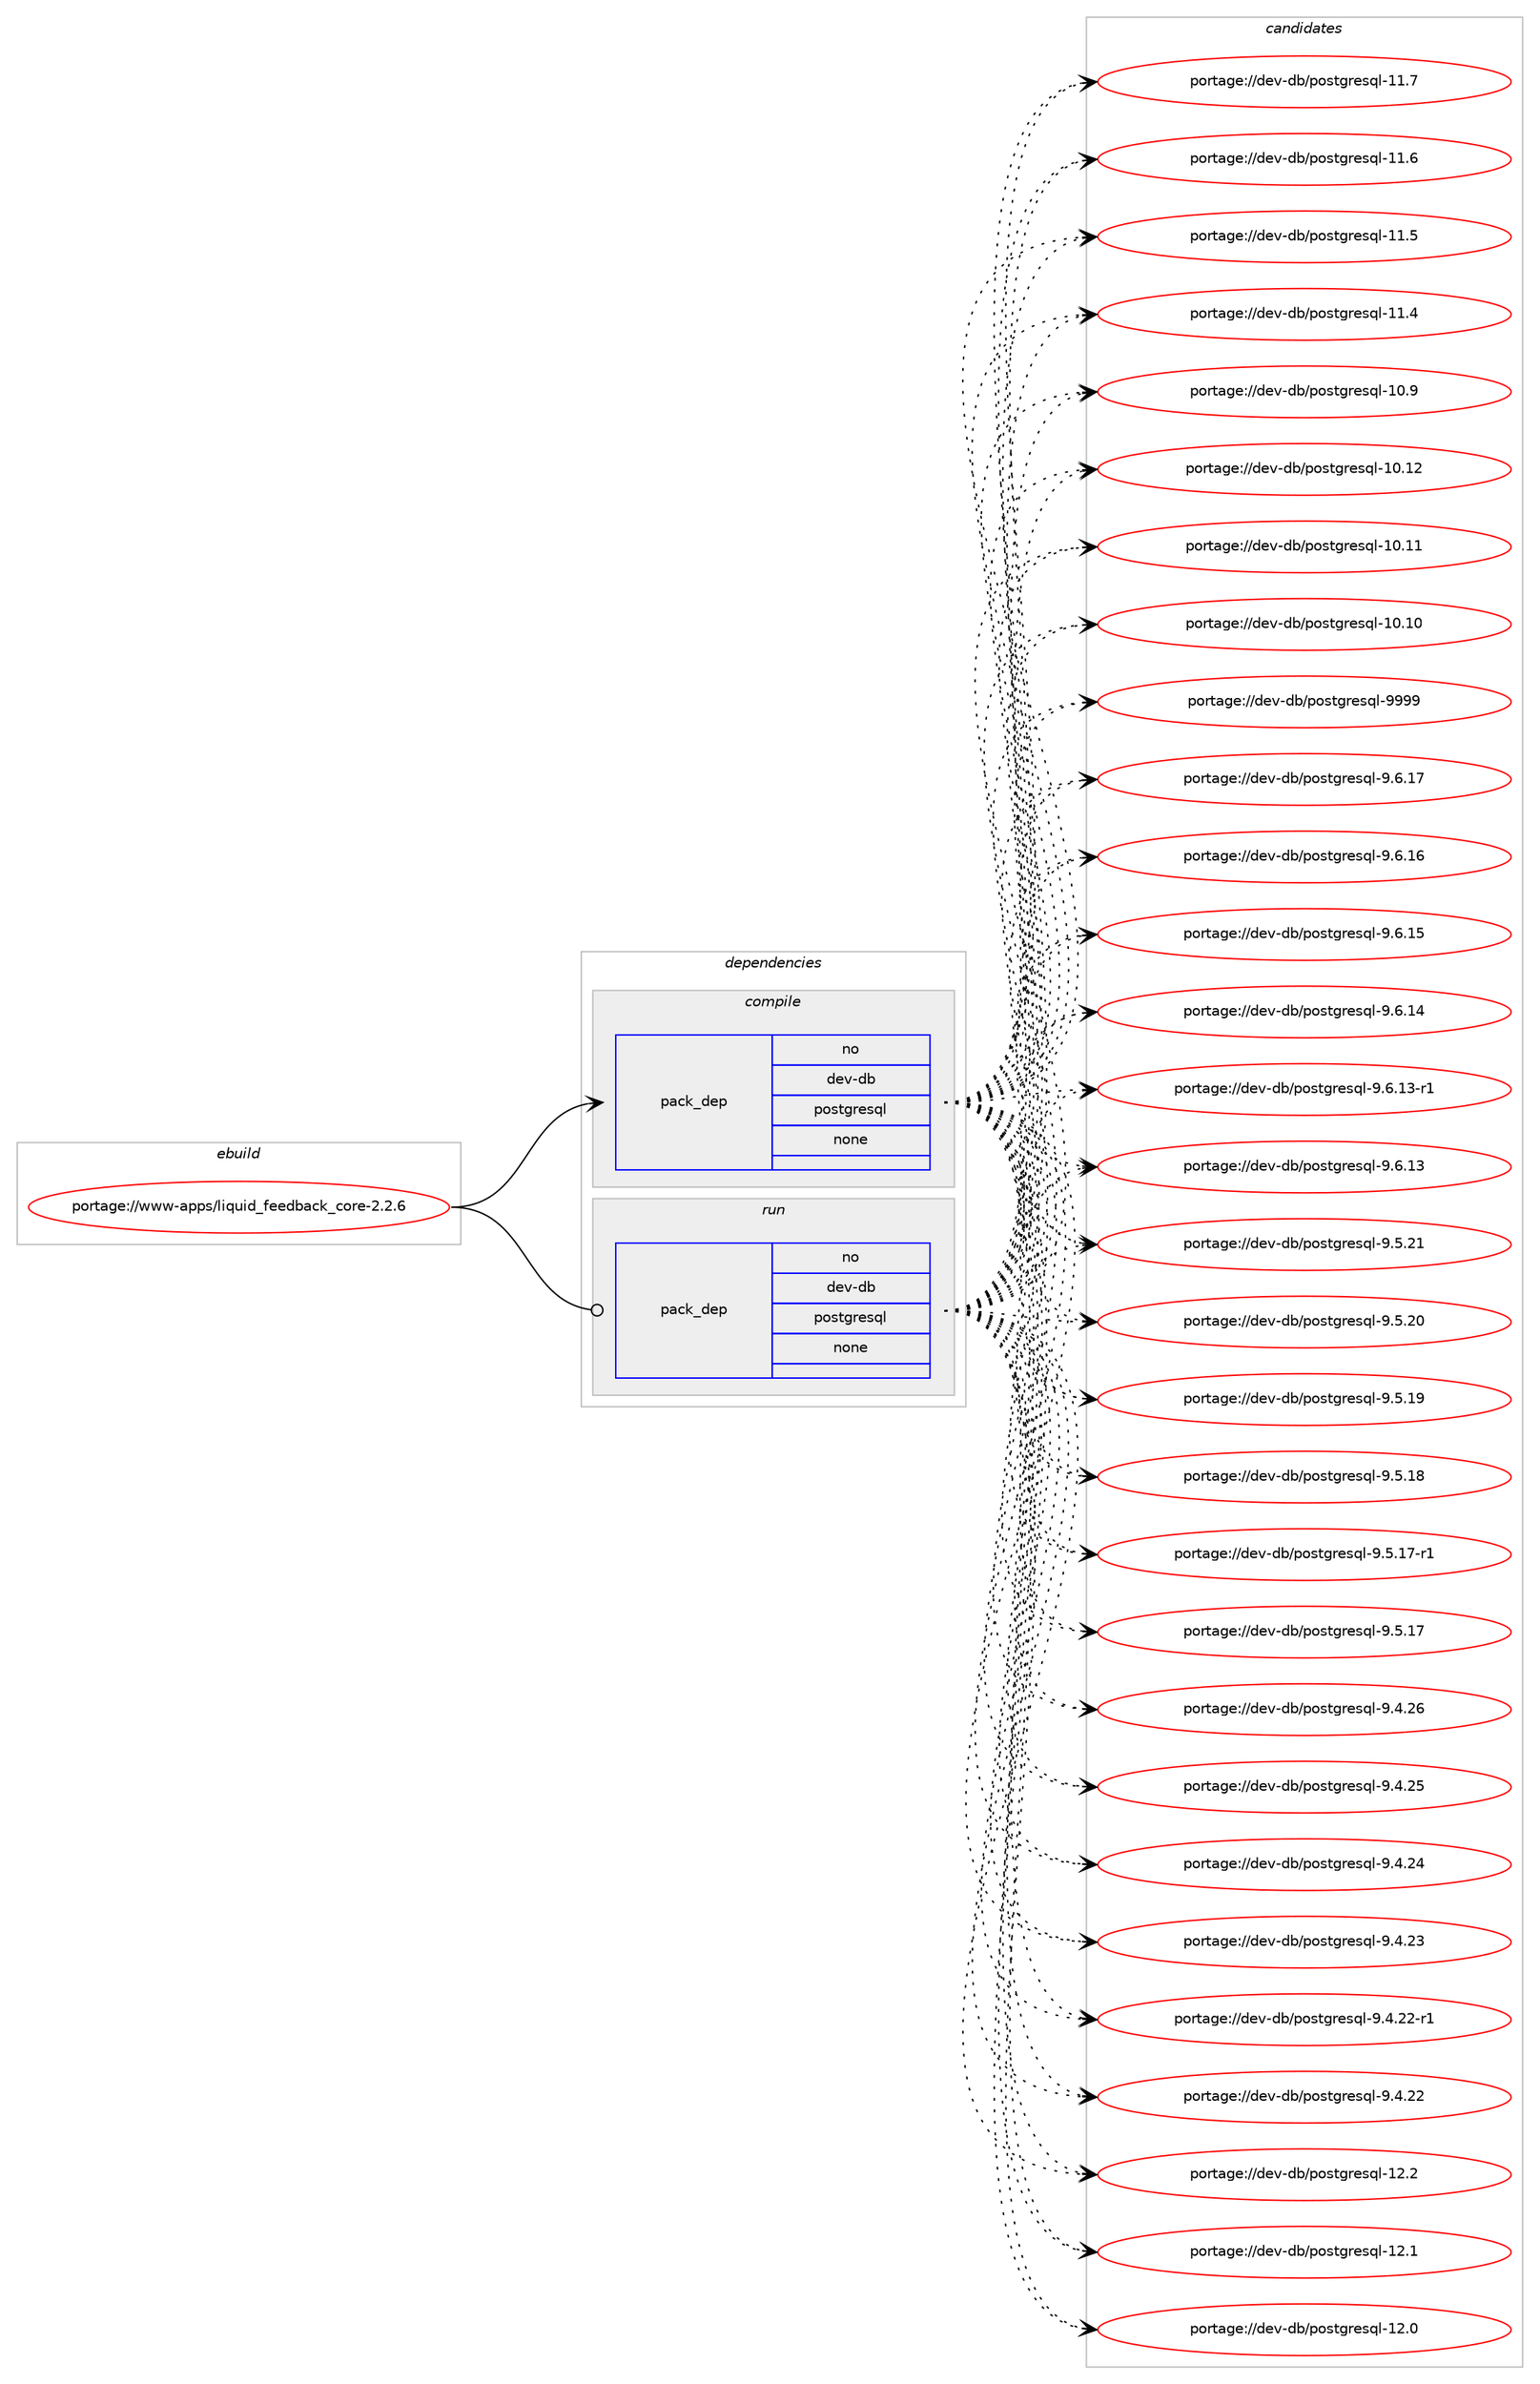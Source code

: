 digraph prolog {

# *************
# Graph options
# *************

newrank=true;
concentrate=true;
compound=true;
graph [rankdir=LR,fontname=Helvetica,fontsize=10,ranksep=1.5];#, ranksep=2.5, nodesep=0.2];
edge  [arrowhead=vee];
node  [fontname=Helvetica,fontsize=10];

# **********
# The ebuild
# **********

subgraph cluster_leftcol {
color=gray;
rank=same;
label=<<i>ebuild</i>>;
id [label="portage://www-apps/liquid_feedback_core-2.2.6", color=red, width=4, href="../www-apps/liquid_feedback_core-2.2.6.svg"];
}

# ****************
# The dependencies
# ****************

subgraph cluster_midcol {
color=gray;
label=<<i>dependencies</i>>;
subgraph cluster_compile {
fillcolor="#eeeeee";
style=filled;
label=<<i>compile</i>>;
subgraph pack17843 {
dependency21685 [label=<<TABLE BORDER="0" CELLBORDER="1" CELLSPACING="0" CELLPADDING="4" WIDTH="220"><TR><TD ROWSPAN="6" CELLPADDING="30">pack_dep</TD></TR><TR><TD WIDTH="110">no</TD></TR><TR><TD>dev-db</TD></TR><TR><TD>postgresql</TD></TR><TR><TD>none</TD></TR><TR><TD></TD></TR></TABLE>>, shape=none, color=blue];
}
id:e -> dependency21685:w [weight=20,style="solid",arrowhead="vee"];
}
subgraph cluster_compileandrun {
fillcolor="#eeeeee";
style=filled;
label=<<i>compile and run</i>>;
}
subgraph cluster_run {
fillcolor="#eeeeee";
style=filled;
label=<<i>run</i>>;
subgraph pack17844 {
dependency21686 [label=<<TABLE BORDER="0" CELLBORDER="1" CELLSPACING="0" CELLPADDING="4" WIDTH="220"><TR><TD ROWSPAN="6" CELLPADDING="30">pack_dep</TD></TR><TR><TD WIDTH="110">no</TD></TR><TR><TD>dev-db</TD></TR><TR><TD>postgresql</TD></TR><TR><TD>none</TD></TR><TR><TD></TD></TR></TABLE>>, shape=none, color=blue];
}
id:e -> dependency21686:w [weight=20,style="solid",arrowhead="odot"];
}
}

# **************
# The candidates
# **************

subgraph cluster_choices {
rank=same;
color=gray;
label=<<i>candidates</i>>;

subgraph choice17843 {
color=black;
nodesep=1;
choice1001011184510098471121111151161031141011151131084557575757 [label="portage://dev-db/postgresql-9999", color=red, width=4,href="../dev-db/postgresql-9999.svg"];
choice10010111845100984711211111511610311410111511310845574654464955 [label="portage://dev-db/postgresql-9.6.17", color=red, width=4,href="../dev-db/postgresql-9.6.17.svg"];
choice10010111845100984711211111511610311410111511310845574654464954 [label="portage://dev-db/postgresql-9.6.16", color=red, width=4,href="../dev-db/postgresql-9.6.16.svg"];
choice10010111845100984711211111511610311410111511310845574654464953 [label="portage://dev-db/postgresql-9.6.15", color=red, width=4,href="../dev-db/postgresql-9.6.15.svg"];
choice10010111845100984711211111511610311410111511310845574654464952 [label="portage://dev-db/postgresql-9.6.14", color=red, width=4,href="../dev-db/postgresql-9.6.14.svg"];
choice100101118451009847112111115116103114101115113108455746544649514511449 [label="portage://dev-db/postgresql-9.6.13-r1", color=red, width=4,href="../dev-db/postgresql-9.6.13-r1.svg"];
choice10010111845100984711211111511610311410111511310845574654464951 [label="portage://dev-db/postgresql-9.6.13", color=red, width=4,href="../dev-db/postgresql-9.6.13.svg"];
choice10010111845100984711211111511610311410111511310845574653465049 [label="portage://dev-db/postgresql-9.5.21", color=red, width=4,href="../dev-db/postgresql-9.5.21.svg"];
choice10010111845100984711211111511610311410111511310845574653465048 [label="portage://dev-db/postgresql-9.5.20", color=red, width=4,href="../dev-db/postgresql-9.5.20.svg"];
choice10010111845100984711211111511610311410111511310845574653464957 [label="portage://dev-db/postgresql-9.5.19", color=red, width=4,href="../dev-db/postgresql-9.5.19.svg"];
choice10010111845100984711211111511610311410111511310845574653464956 [label="portage://dev-db/postgresql-9.5.18", color=red, width=4,href="../dev-db/postgresql-9.5.18.svg"];
choice100101118451009847112111115116103114101115113108455746534649554511449 [label="portage://dev-db/postgresql-9.5.17-r1", color=red, width=4,href="../dev-db/postgresql-9.5.17-r1.svg"];
choice10010111845100984711211111511610311410111511310845574653464955 [label="portage://dev-db/postgresql-9.5.17", color=red, width=4,href="../dev-db/postgresql-9.5.17.svg"];
choice10010111845100984711211111511610311410111511310845574652465054 [label="portage://dev-db/postgresql-9.4.26", color=red, width=4,href="../dev-db/postgresql-9.4.26.svg"];
choice10010111845100984711211111511610311410111511310845574652465053 [label="portage://dev-db/postgresql-9.4.25", color=red, width=4,href="../dev-db/postgresql-9.4.25.svg"];
choice10010111845100984711211111511610311410111511310845574652465052 [label="portage://dev-db/postgresql-9.4.24", color=red, width=4,href="../dev-db/postgresql-9.4.24.svg"];
choice10010111845100984711211111511610311410111511310845574652465051 [label="portage://dev-db/postgresql-9.4.23", color=red, width=4,href="../dev-db/postgresql-9.4.23.svg"];
choice100101118451009847112111115116103114101115113108455746524650504511449 [label="portage://dev-db/postgresql-9.4.22-r1", color=red, width=4,href="../dev-db/postgresql-9.4.22-r1.svg"];
choice10010111845100984711211111511610311410111511310845574652465050 [label="portage://dev-db/postgresql-9.4.22", color=red, width=4,href="../dev-db/postgresql-9.4.22.svg"];
choice1001011184510098471121111151161031141011151131084549504650 [label="portage://dev-db/postgresql-12.2", color=red, width=4,href="../dev-db/postgresql-12.2.svg"];
choice1001011184510098471121111151161031141011151131084549504649 [label="portage://dev-db/postgresql-12.1", color=red, width=4,href="../dev-db/postgresql-12.1.svg"];
choice1001011184510098471121111151161031141011151131084549504648 [label="portage://dev-db/postgresql-12.0", color=red, width=4,href="../dev-db/postgresql-12.0.svg"];
choice1001011184510098471121111151161031141011151131084549494655 [label="portage://dev-db/postgresql-11.7", color=red, width=4,href="../dev-db/postgresql-11.7.svg"];
choice1001011184510098471121111151161031141011151131084549494654 [label="portage://dev-db/postgresql-11.6", color=red, width=4,href="../dev-db/postgresql-11.6.svg"];
choice1001011184510098471121111151161031141011151131084549494653 [label="portage://dev-db/postgresql-11.5", color=red, width=4,href="../dev-db/postgresql-11.5.svg"];
choice1001011184510098471121111151161031141011151131084549494652 [label="portage://dev-db/postgresql-11.4", color=red, width=4,href="../dev-db/postgresql-11.4.svg"];
choice1001011184510098471121111151161031141011151131084549484657 [label="portage://dev-db/postgresql-10.9", color=red, width=4,href="../dev-db/postgresql-10.9.svg"];
choice100101118451009847112111115116103114101115113108454948464950 [label="portage://dev-db/postgresql-10.12", color=red, width=4,href="../dev-db/postgresql-10.12.svg"];
choice100101118451009847112111115116103114101115113108454948464949 [label="portage://dev-db/postgresql-10.11", color=red, width=4,href="../dev-db/postgresql-10.11.svg"];
choice100101118451009847112111115116103114101115113108454948464948 [label="portage://dev-db/postgresql-10.10", color=red, width=4,href="../dev-db/postgresql-10.10.svg"];
dependency21685:e -> choice1001011184510098471121111151161031141011151131084557575757:w [style=dotted,weight="100"];
dependency21685:e -> choice10010111845100984711211111511610311410111511310845574654464955:w [style=dotted,weight="100"];
dependency21685:e -> choice10010111845100984711211111511610311410111511310845574654464954:w [style=dotted,weight="100"];
dependency21685:e -> choice10010111845100984711211111511610311410111511310845574654464953:w [style=dotted,weight="100"];
dependency21685:e -> choice10010111845100984711211111511610311410111511310845574654464952:w [style=dotted,weight="100"];
dependency21685:e -> choice100101118451009847112111115116103114101115113108455746544649514511449:w [style=dotted,weight="100"];
dependency21685:e -> choice10010111845100984711211111511610311410111511310845574654464951:w [style=dotted,weight="100"];
dependency21685:e -> choice10010111845100984711211111511610311410111511310845574653465049:w [style=dotted,weight="100"];
dependency21685:e -> choice10010111845100984711211111511610311410111511310845574653465048:w [style=dotted,weight="100"];
dependency21685:e -> choice10010111845100984711211111511610311410111511310845574653464957:w [style=dotted,weight="100"];
dependency21685:e -> choice10010111845100984711211111511610311410111511310845574653464956:w [style=dotted,weight="100"];
dependency21685:e -> choice100101118451009847112111115116103114101115113108455746534649554511449:w [style=dotted,weight="100"];
dependency21685:e -> choice10010111845100984711211111511610311410111511310845574653464955:w [style=dotted,weight="100"];
dependency21685:e -> choice10010111845100984711211111511610311410111511310845574652465054:w [style=dotted,weight="100"];
dependency21685:e -> choice10010111845100984711211111511610311410111511310845574652465053:w [style=dotted,weight="100"];
dependency21685:e -> choice10010111845100984711211111511610311410111511310845574652465052:w [style=dotted,weight="100"];
dependency21685:e -> choice10010111845100984711211111511610311410111511310845574652465051:w [style=dotted,weight="100"];
dependency21685:e -> choice100101118451009847112111115116103114101115113108455746524650504511449:w [style=dotted,weight="100"];
dependency21685:e -> choice10010111845100984711211111511610311410111511310845574652465050:w [style=dotted,weight="100"];
dependency21685:e -> choice1001011184510098471121111151161031141011151131084549504650:w [style=dotted,weight="100"];
dependency21685:e -> choice1001011184510098471121111151161031141011151131084549504649:w [style=dotted,weight="100"];
dependency21685:e -> choice1001011184510098471121111151161031141011151131084549504648:w [style=dotted,weight="100"];
dependency21685:e -> choice1001011184510098471121111151161031141011151131084549494655:w [style=dotted,weight="100"];
dependency21685:e -> choice1001011184510098471121111151161031141011151131084549494654:w [style=dotted,weight="100"];
dependency21685:e -> choice1001011184510098471121111151161031141011151131084549494653:w [style=dotted,weight="100"];
dependency21685:e -> choice1001011184510098471121111151161031141011151131084549494652:w [style=dotted,weight="100"];
dependency21685:e -> choice1001011184510098471121111151161031141011151131084549484657:w [style=dotted,weight="100"];
dependency21685:e -> choice100101118451009847112111115116103114101115113108454948464950:w [style=dotted,weight="100"];
dependency21685:e -> choice100101118451009847112111115116103114101115113108454948464949:w [style=dotted,weight="100"];
dependency21685:e -> choice100101118451009847112111115116103114101115113108454948464948:w [style=dotted,weight="100"];
}
subgraph choice17844 {
color=black;
nodesep=1;
choice1001011184510098471121111151161031141011151131084557575757 [label="portage://dev-db/postgresql-9999", color=red, width=4,href="../dev-db/postgresql-9999.svg"];
choice10010111845100984711211111511610311410111511310845574654464955 [label="portage://dev-db/postgresql-9.6.17", color=red, width=4,href="../dev-db/postgresql-9.6.17.svg"];
choice10010111845100984711211111511610311410111511310845574654464954 [label="portage://dev-db/postgresql-9.6.16", color=red, width=4,href="../dev-db/postgresql-9.6.16.svg"];
choice10010111845100984711211111511610311410111511310845574654464953 [label="portage://dev-db/postgresql-9.6.15", color=red, width=4,href="../dev-db/postgresql-9.6.15.svg"];
choice10010111845100984711211111511610311410111511310845574654464952 [label="portage://dev-db/postgresql-9.6.14", color=red, width=4,href="../dev-db/postgresql-9.6.14.svg"];
choice100101118451009847112111115116103114101115113108455746544649514511449 [label="portage://dev-db/postgresql-9.6.13-r1", color=red, width=4,href="../dev-db/postgresql-9.6.13-r1.svg"];
choice10010111845100984711211111511610311410111511310845574654464951 [label="portage://dev-db/postgresql-9.6.13", color=red, width=4,href="../dev-db/postgresql-9.6.13.svg"];
choice10010111845100984711211111511610311410111511310845574653465049 [label="portage://dev-db/postgresql-9.5.21", color=red, width=4,href="../dev-db/postgresql-9.5.21.svg"];
choice10010111845100984711211111511610311410111511310845574653465048 [label="portage://dev-db/postgresql-9.5.20", color=red, width=4,href="../dev-db/postgresql-9.5.20.svg"];
choice10010111845100984711211111511610311410111511310845574653464957 [label="portage://dev-db/postgresql-9.5.19", color=red, width=4,href="../dev-db/postgresql-9.5.19.svg"];
choice10010111845100984711211111511610311410111511310845574653464956 [label="portage://dev-db/postgresql-9.5.18", color=red, width=4,href="../dev-db/postgresql-9.5.18.svg"];
choice100101118451009847112111115116103114101115113108455746534649554511449 [label="portage://dev-db/postgresql-9.5.17-r1", color=red, width=4,href="../dev-db/postgresql-9.5.17-r1.svg"];
choice10010111845100984711211111511610311410111511310845574653464955 [label="portage://dev-db/postgresql-9.5.17", color=red, width=4,href="../dev-db/postgresql-9.5.17.svg"];
choice10010111845100984711211111511610311410111511310845574652465054 [label="portage://dev-db/postgresql-9.4.26", color=red, width=4,href="../dev-db/postgresql-9.4.26.svg"];
choice10010111845100984711211111511610311410111511310845574652465053 [label="portage://dev-db/postgresql-9.4.25", color=red, width=4,href="../dev-db/postgresql-9.4.25.svg"];
choice10010111845100984711211111511610311410111511310845574652465052 [label="portage://dev-db/postgresql-9.4.24", color=red, width=4,href="../dev-db/postgresql-9.4.24.svg"];
choice10010111845100984711211111511610311410111511310845574652465051 [label="portage://dev-db/postgresql-9.4.23", color=red, width=4,href="../dev-db/postgresql-9.4.23.svg"];
choice100101118451009847112111115116103114101115113108455746524650504511449 [label="portage://dev-db/postgresql-9.4.22-r1", color=red, width=4,href="../dev-db/postgresql-9.4.22-r1.svg"];
choice10010111845100984711211111511610311410111511310845574652465050 [label="portage://dev-db/postgresql-9.4.22", color=red, width=4,href="../dev-db/postgresql-9.4.22.svg"];
choice1001011184510098471121111151161031141011151131084549504650 [label="portage://dev-db/postgresql-12.2", color=red, width=4,href="../dev-db/postgresql-12.2.svg"];
choice1001011184510098471121111151161031141011151131084549504649 [label="portage://dev-db/postgresql-12.1", color=red, width=4,href="../dev-db/postgresql-12.1.svg"];
choice1001011184510098471121111151161031141011151131084549504648 [label="portage://dev-db/postgresql-12.0", color=red, width=4,href="../dev-db/postgresql-12.0.svg"];
choice1001011184510098471121111151161031141011151131084549494655 [label="portage://dev-db/postgresql-11.7", color=red, width=4,href="../dev-db/postgresql-11.7.svg"];
choice1001011184510098471121111151161031141011151131084549494654 [label="portage://dev-db/postgresql-11.6", color=red, width=4,href="../dev-db/postgresql-11.6.svg"];
choice1001011184510098471121111151161031141011151131084549494653 [label="portage://dev-db/postgresql-11.5", color=red, width=4,href="../dev-db/postgresql-11.5.svg"];
choice1001011184510098471121111151161031141011151131084549494652 [label="portage://dev-db/postgresql-11.4", color=red, width=4,href="../dev-db/postgresql-11.4.svg"];
choice1001011184510098471121111151161031141011151131084549484657 [label="portage://dev-db/postgresql-10.9", color=red, width=4,href="../dev-db/postgresql-10.9.svg"];
choice100101118451009847112111115116103114101115113108454948464950 [label="portage://dev-db/postgresql-10.12", color=red, width=4,href="../dev-db/postgresql-10.12.svg"];
choice100101118451009847112111115116103114101115113108454948464949 [label="portage://dev-db/postgresql-10.11", color=red, width=4,href="../dev-db/postgresql-10.11.svg"];
choice100101118451009847112111115116103114101115113108454948464948 [label="portage://dev-db/postgresql-10.10", color=red, width=4,href="../dev-db/postgresql-10.10.svg"];
dependency21686:e -> choice1001011184510098471121111151161031141011151131084557575757:w [style=dotted,weight="100"];
dependency21686:e -> choice10010111845100984711211111511610311410111511310845574654464955:w [style=dotted,weight="100"];
dependency21686:e -> choice10010111845100984711211111511610311410111511310845574654464954:w [style=dotted,weight="100"];
dependency21686:e -> choice10010111845100984711211111511610311410111511310845574654464953:w [style=dotted,weight="100"];
dependency21686:e -> choice10010111845100984711211111511610311410111511310845574654464952:w [style=dotted,weight="100"];
dependency21686:e -> choice100101118451009847112111115116103114101115113108455746544649514511449:w [style=dotted,weight="100"];
dependency21686:e -> choice10010111845100984711211111511610311410111511310845574654464951:w [style=dotted,weight="100"];
dependency21686:e -> choice10010111845100984711211111511610311410111511310845574653465049:w [style=dotted,weight="100"];
dependency21686:e -> choice10010111845100984711211111511610311410111511310845574653465048:w [style=dotted,weight="100"];
dependency21686:e -> choice10010111845100984711211111511610311410111511310845574653464957:w [style=dotted,weight="100"];
dependency21686:e -> choice10010111845100984711211111511610311410111511310845574653464956:w [style=dotted,weight="100"];
dependency21686:e -> choice100101118451009847112111115116103114101115113108455746534649554511449:w [style=dotted,weight="100"];
dependency21686:e -> choice10010111845100984711211111511610311410111511310845574653464955:w [style=dotted,weight="100"];
dependency21686:e -> choice10010111845100984711211111511610311410111511310845574652465054:w [style=dotted,weight="100"];
dependency21686:e -> choice10010111845100984711211111511610311410111511310845574652465053:w [style=dotted,weight="100"];
dependency21686:e -> choice10010111845100984711211111511610311410111511310845574652465052:w [style=dotted,weight="100"];
dependency21686:e -> choice10010111845100984711211111511610311410111511310845574652465051:w [style=dotted,weight="100"];
dependency21686:e -> choice100101118451009847112111115116103114101115113108455746524650504511449:w [style=dotted,weight="100"];
dependency21686:e -> choice10010111845100984711211111511610311410111511310845574652465050:w [style=dotted,weight="100"];
dependency21686:e -> choice1001011184510098471121111151161031141011151131084549504650:w [style=dotted,weight="100"];
dependency21686:e -> choice1001011184510098471121111151161031141011151131084549504649:w [style=dotted,weight="100"];
dependency21686:e -> choice1001011184510098471121111151161031141011151131084549504648:w [style=dotted,weight="100"];
dependency21686:e -> choice1001011184510098471121111151161031141011151131084549494655:w [style=dotted,weight="100"];
dependency21686:e -> choice1001011184510098471121111151161031141011151131084549494654:w [style=dotted,weight="100"];
dependency21686:e -> choice1001011184510098471121111151161031141011151131084549494653:w [style=dotted,weight="100"];
dependency21686:e -> choice1001011184510098471121111151161031141011151131084549494652:w [style=dotted,weight="100"];
dependency21686:e -> choice1001011184510098471121111151161031141011151131084549484657:w [style=dotted,weight="100"];
dependency21686:e -> choice100101118451009847112111115116103114101115113108454948464950:w [style=dotted,weight="100"];
dependency21686:e -> choice100101118451009847112111115116103114101115113108454948464949:w [style=dotted,weight="100"];
dependency21686:e -> choice100101118451009847112111115116103114101115113108454948464948:w [style=dotted,weight="100"];
}
}

}
